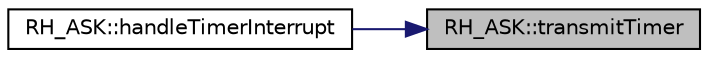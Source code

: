 digraph "RH_ASK::transmitTimer"
{
 // LATEX_PDF_SIZE
  edge [fontname="Helvetica",fontsize="10",labelfontname="Helvetica",labelfontsize="10"];
  node [fontname="Helvetica",fontsize="10",shape=record];
  rankdir="RL";
  Node1 [label="RH_ASK::transmitTimer",height=0.2,width=0.4,color="black", fillcolor="grey75", style="filled", fontcolor="black",tooltip="The transmitter handler function, called a 8 times the bit rate."];
  Node1 -> Node2 [dir="back",color="midnightblue",fontsize="10",style="solid",fontname="Helvetica"];
  Node2 [label="RH_ASK::handleTimerInterrupt",height=0.2,width=0.4,color="black", fillcolor="white", style="filled",URL="$class_r_h___a_s_k.html#aac9b83848469b270281f3f5587a31d15",tooltip="dont call this it used by the interrupt handler"];
}
